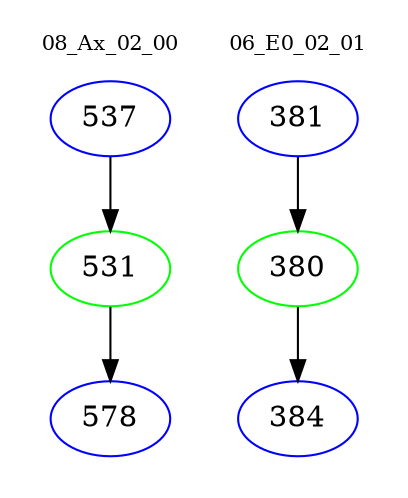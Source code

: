 digraph{
subgraph cluster_0 {
color = white
label = "08_Ax_02_00";
fontsize=10;
T0_537 [label="537", color="blue"]
T0_537 -> T0_531 [color="black"]
T0_531 [label="531", color="green"]
T0_531 -> T0_578 [color="black"]
T0_578 [label="578", color="blue"]
}
subgraph cluster_1 {
color = white
label = "06_E0_02_01";
fontsize=10;
T1_381 [label="381", color="blue"]
T1_381 -> T1_380 [color="black"]
T1_380 [label="380", color="green"]
T1_380 -> T1_384 [color="black"]
T1_384 [label="384", color="blue"]
}
}
